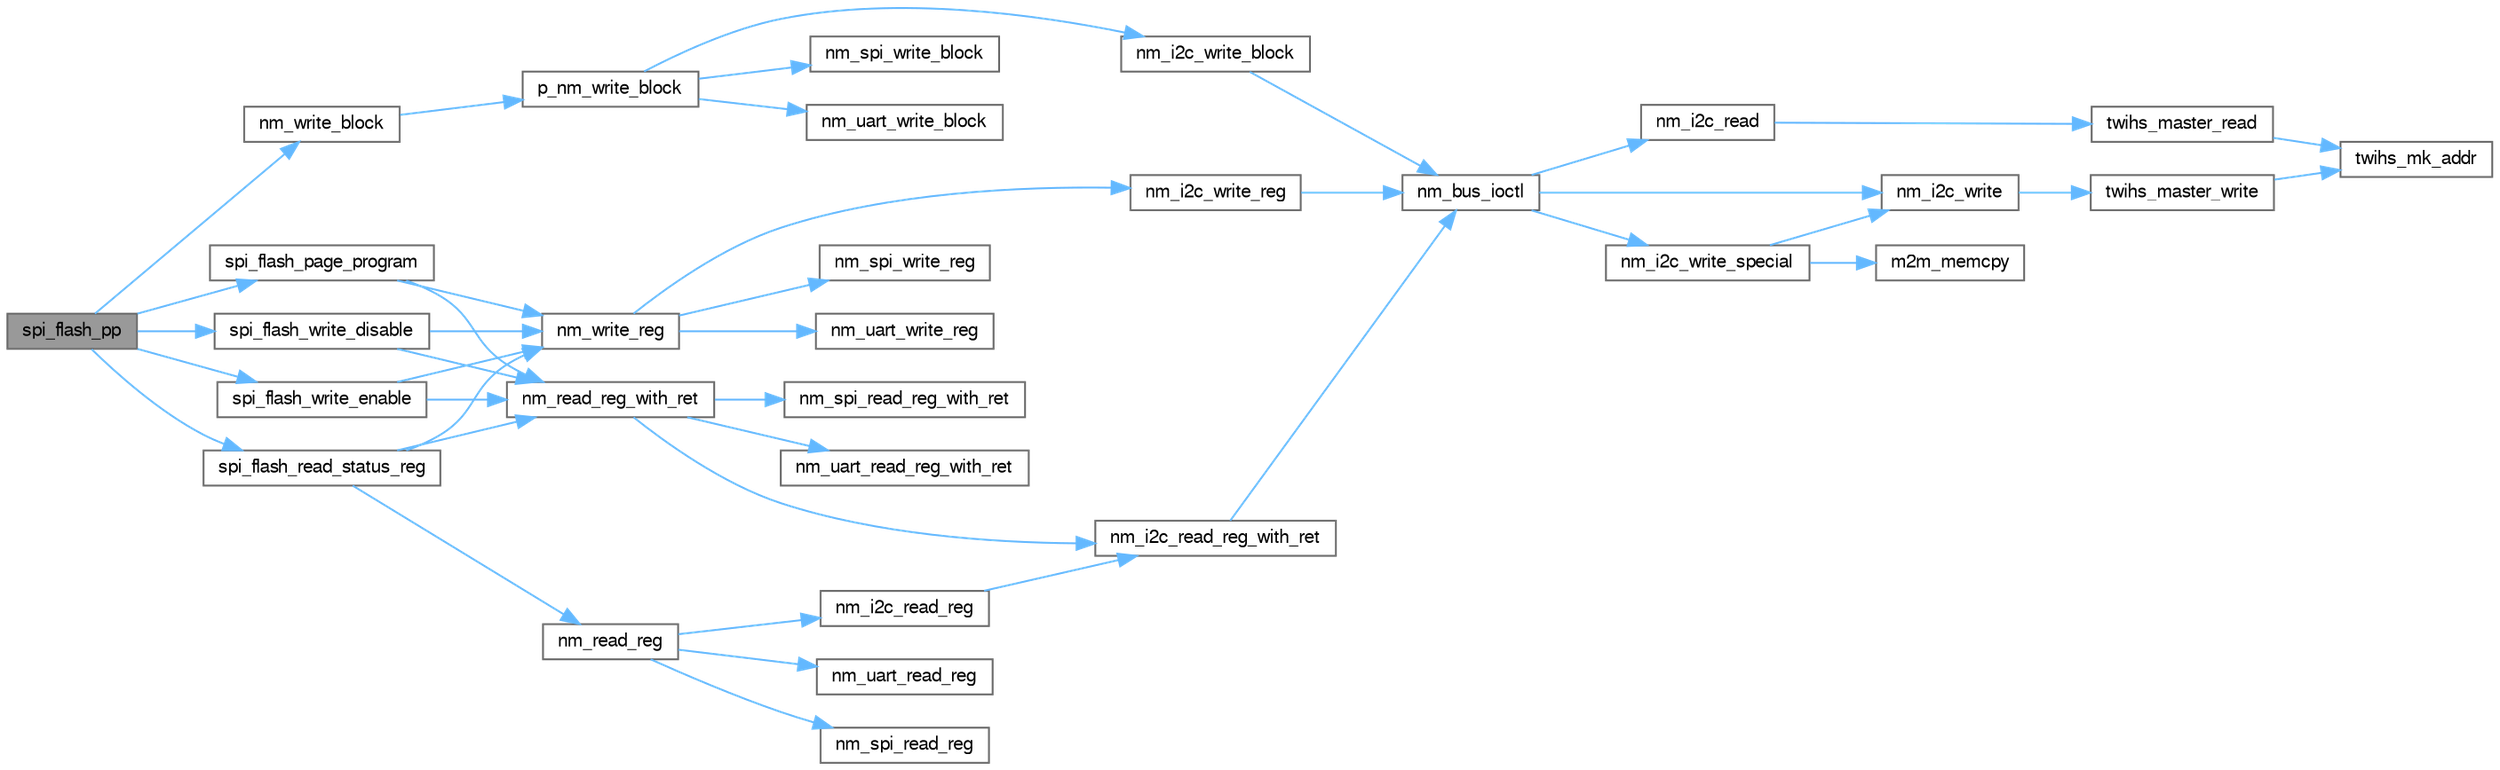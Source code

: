 digraph "spi_flash_pp"
{
 // LATEX_PDF_SIZE
  bgcolor="transparent";
  edge [fontname=FreeSans,fontsize=10,labelfontname=FreeSans,labelfontsize=10];
  node [fontname=FreeSans,fontsize=10,shape=box,height=0.2,width=0.4];
  rankdir="LR";
  Node1 [label="spi_flash_pp",height=0.2,width=0.4,color="gray40", fillcolor="grey60", style="filled", fontcolor="black",tooltip=" "];
  Node1 -> Node2 [color="steelblue1",style="solid"];
  Node2 [label="nm_write_block",height=0.2,width=0.4,color="grey40", fillcolor="white", style="filled",URL="$nmbus_8c.html#afb924df7f944a8137cd51069512661cf",tooltip=" "];
  Node2 -> Node3 [color="steelblue1",style="solid"];
  Node3 [label="p_nm_write_block",height=0.2,width=0.4,color="grey40", fillcolor="white", style="filled",URL="$nmbus_8c.html#a81ed1ef0558d7051509ba9c17b094ac7",tooltip=" "];
  Node3 -> Node4 [color="steelblue1",style="solid"];
  Node4 [label="nm_i2c_write_block",height=0.2,width=0.4,color="grey40", fillcolor="white", style="filled",URL="$nmi2c_8c.html#ac22360c7cd5368880a6543bb73e29970",tooltip=" "];
  Node4 -> Node5 [color="steelblue1",style="solid"];
  Node5 [label="nm_bus_ioctl",height=0.2,width=0.4,color="grey40", fillcolor="white", style="filled",URL="$nm__bus__wrapper__same70_8c.html#aa98500dc13748397906e03440fb3892a",tooltip=" "];
  Node5 -> Node6 [color="steelblue1",style="solid"];
  Node6 [label="nm_i2c_read",height=0.2,width=0.4,color="grey40", fillcolor="white", style="filled",URL="$nm__bus__wrapper__same70_8c.html#a1240741839c5fb2592be8c34341aec6e",tooltip=" "];
  Node6 -> Node7 [color="steelblue1",style="solid"];
  Node7 [label="twihs_master_read",height=0.2,width=0.4,color="grey40", fillcolor="white", style="filled",URL="$group__sam__drivers__twihs__group.html#ga979e157165aa2b5e3e6d1e9ee608d5b7",tooltip="Read multiple bytes from a TWIHS compatible slave device."];
  Node7 -> Node8 [color="steelblue1",style="solid"];
  Node8 [label="twihs_mk_addr",height=0.2,width=0.4,color="grey40", fillcolor="white", style="filled",URL="$group__sam__drivers__twihs__group.html#gaca9e29e230ee2774cfc3dc7ed497f887",tooltip="Construct the TWIHS module address register field."];
  Node5 -> Node9 [color="steelblue1",style="solid"];
  Node9 [label="nm_i2c_write",height=0.2,width=0.4,color="grey40", fillcolor="white", style="filled",URL="$nm__bus__wrapper__same70_8c.html#afd98b5c0c472d424143edff9e8692624",tooltip=" "];
  Node9 -> Node10 [color="steelblue1",style="solid"];
  Node10 [label="twihs_master_write",height=0.2,width=0.4,color="grey40", fillcolor="white", style="filled",URL="$group__sam__drivers__twihs__group.html#ga6518c8674e646fbb67e8e91930e7f47a",tooltip="Write multiple bytes to a TWIHS compatible slave device."];
  Node10 -> Node8 [color="steelblue1",style="solid"];
  Node5 -> Node11 [color="steelblue1",style="solid"];
  Node11 [label="nm_i2c_write_special",height=0.2,width=0.4,color="grey40", fillcolor="white", style="filled",URL="$nm__bus__wrapper__same70_8c.html#a471c97b3665281f2df10ccff14d5e537",tooltip=" "];
  Node11 -> Node12 [color="steelblue1",style="solid"];
  Node12 [label="m2m_memcpy",height=0.2,width=0.4,color="grey40", fillcolor="white", style="filled",URL="$group___c_o_m_m_o_n_a_p_i.html#ga28b094db63be31612f7d2c5af692d3a5",tooltip="Copy specified number of bytes from source buffer to destination buffer."];
  Node11 -> Node9 [color="steelblue1",style="solid"];
  Node3 -> Node13 [color="steelblue1",style="solid"];
  Node13 [label="nm_spi_write_block",height=0.2,width=0.4,color="grey40", fillcolor="white", style="filled",URL="$nmspi_8h.html#a49c8f196f4c41f481a06e359147484ca",tooltip=" "];
  Node3 -> Node14 [color="steelblue1",style="solid"];
  Node14 [label="nm_uart_write_block",height=0.2,width=0.4,color="grey40", fillcolor="white", style="filled",URL="$nmuart_8h.html#af3e3a2d30119f8703486ce50d601819f",tooltip=" "];
  Node1 -> Node15 [color="steelblue1",style="solid"];
  Node15 [label="spi_flash_page_program",height=0.2,width=0.4,color="grey40", fillcolor="white", style="filled",URL="$spi__flash_8c.html#ade5932b86421839ecea86f01b5fba36f",tooltip=" "];
  Node15 -> Node16 [color="steelblue1",style="solid"];
  Node16 [label="nm_read_reg_with_ret",height=0.2,width=0.4,color="grey40", fillcolor="white", style="filled",URL="$nmbus_8c.html#a475d273d8342f3f5c2a00e2887bf1b4f",tooltip=" "];
  Node16 -> Node17 [color="steelblue1",style="solid"];
  Node17 [label="nm_i2c_read_reg_with_ret",height=0.2,width=0.4,color="grey40", fillcolor="white", style="filled",URL="$nmi2c_8c.html#aa653cd4fd522820cd784c6328f372261",tooltip=" "];
  Node17 -> Node5 [color="steelblue1",style="solid"];
  Node16 -> Node18 [color="steelblue1",style="solid"];
  Node18 [label="nm_spi_read_reg_with_ret",height=0.2,width=0.4,color="grey40", fillcolor="white", style="filled",URL="$nmspi_8h.html#aae92c14d16f00b293e10a8a3a86f9095",tooltip=" "];
  Node16 -> Node19 [color="steelblue1",style="solid"];
  Node19 [label="nm_uart_read_reg_with_ret",height=0.2,width=0.4,color="grey40", fillcolor="white", style="filled",URL="$nmuart_8h.html#a5ddecb766fd8041b0a2ff7f553f8183e",tooltip=" "];
  Node15 -> Node20 [color="steelblue1",style="solid"];
  Node20 [label="nm_write_reg",height=0.2,width=0.4,color="grey40", fillcolor="white", style="filled",URL="$nmbus_8c.html#a6a7d6b943cea86630575707ef80e09f9",tooltip=" "];
  Node20 -> Node21 [color="steelblue1",style="solid"];
  Node21 [label="nm_i2c_write_reg",height=0.2,width=0.4,color="grey40", fillcolor="white", style="filled",URL="$nmi2c_8c.html#a1bd0dd974a31b39146c20717bd6b7991",tooltip=" "];
  Node21 -> Node5 [color="steelblue1",style="solid"];
  Node20 -> Node22 [color="steelblue1",style="solid"];
  Node22 [label="nm_spi_write_reg",height=0.2,width=0.4,color="grey40", fillcolor="white", style="filled",URL="$nmspi_8h.html#a8e4e4efa9b987e6eed4c23b848248a32",tooltip=" "];
  Node20 -> Node23 [color="steelblue1",style="solid"];
  Node23 [label="nm_uart_write_reg",height=0.2,width=0.4,color="grey40", fillcolor="white", style="filled",URL="$nmuart_8h.html#a8d6ab67f8e0106126ba1748e68cd943c",tooltip=" "];
  Node1 -> Node24 [color="steelblue1",style="solid"];
  Node24 [label="spi_flash_read_status_reg",height=0.2,width=0.4,color="grey40", fillcolor="white", style="filled",URL="$spi__flash_8c.html#a7e09bf962df484865b899faf2aed8846",tooltip=" "];
  Node24 -> Node25 [color="steelblue1",style="solid"];
  Node25 [label="nm_read_reg",height=0.2,width=0.4,color="grey40", fillcolor="white", style="filled",URL="$nmbus_8c.html#a40095d9f8d9cd502b40d93015c93af24",tooltip=" "];
  Node25 -> Node26 [color="steelblue1",style="solid"];
  Node26 [label="nm_i2c_read_reg",height=0.2,width=0.4,color="grey40", fillcolor="white", style="filled",URL="$nmi2c_8c.html#ae84e408bcb689b663a9dc87e3ee68cdf",tooltip=" "];
  Node26 -> Node17 [color="steelblue1",style="solid"];
  Node25 -> Node27 [color="steelblue1",style="solid"];
  Node27 [label="nm_spi_read_reg",height=0.2,width=0.4,color="grey40", fillcolor="white", style="filled",URL="$nmspi_8h.html#a37c588aab608b441dbbaf508317e1ee3",tooltip=" "];
  Node25 -> Node28 [color="steelblue1",style="solid"];
  Node28 [label="nm_uart_read_reg",height=0.2,width=0.4,color="grey40", fillcolor="white", style="filled",URL="$nmuart_8h.html#ad414ee631dc1703ab93ea032bd3c3a9c",tooltip=" "];
  Node24 -> Node16 [color="steelblue1",style="solid"];
  Node24 -> Node20 [color="steelblue1",style="solid"];
  Node1 -> Node29 [color="steelblue1",style="solid"];
  Node29 [label="spi_flash_write_disable",height=0.2,width=0.4,color="grey40", fillcolor="white", style="filled",URL="$spi__flash_8c.html#a9848c51ff872cc056b972a07db96a7ee",tooltip="Send write disable command to SPI flash."];
  Node29 -> Node16 [color="steelblue1",style="solid"];
  Node29 -> Node20 [color="steelblue1",style="solid"];
  Node1 -> Node30 [color="steelblue1",style="solid"];
  Node30 [label="spi_flash_write_enable",height=0.2,width=0.4,color="grey40", fillcolor="white", style="filled",URL="$spi__flash_8c.html#a7b91b3c61b2e3789005aa262e797fbd9",tooltip="Send write enable command to SPI flash."];
  Node30 -> Node16 [color="steelblue1",style="solid"];
  Node30 -> Node20 [color="steelblue1",style="solid"];
}
